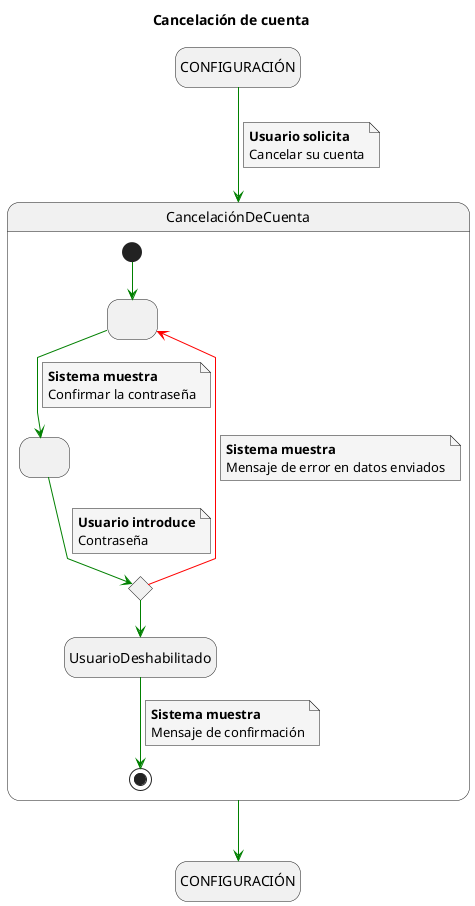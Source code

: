 @startuml
skinparam defaultFontName Arial
skinparam NoteBackgroundColor #whiteSmoke
skinparam ArrowColor #green
skinparam Linetype polyline
top to bottom direction

hide empty description
title Cancelación de cuenta

state endState as "CONFIGURACIÓN"

CONFIGURACIÓN -down-> CancelaciónDeCuenta
note on link
<b>Usuario solicita</b>
Cancelar su cuenta
end note

CancelaciónDeCuenta -down-> endState

state CancelaciónDeCuenta{
  state 1 as " "
  state 2 as " "
  state ComprobarRequisitos <<choice>>
  [*] --> 1
  1 --> 2
  note on link
  <b>Sistema muestra</b>
  Confirmar la contraseña
  end note
  2 --> ComprobarRequisitos
  note on link
  <b>Usuario introduce</b>
  Contraseña
  end note
  ComprobarRequisitos -[#red]-> 1
  note on link
  <b>Sistema muestra</b>
  Mensaje de error en datos enviados
  end note
  ComprobarRequisitos -down-> UsuarioDeshabilitado
  UsuarioDeshabilitado --> [*]
  note on link
  <b>Sistema muestra</b>
  Mensaje de confirmación
  end note
}
@enduml
